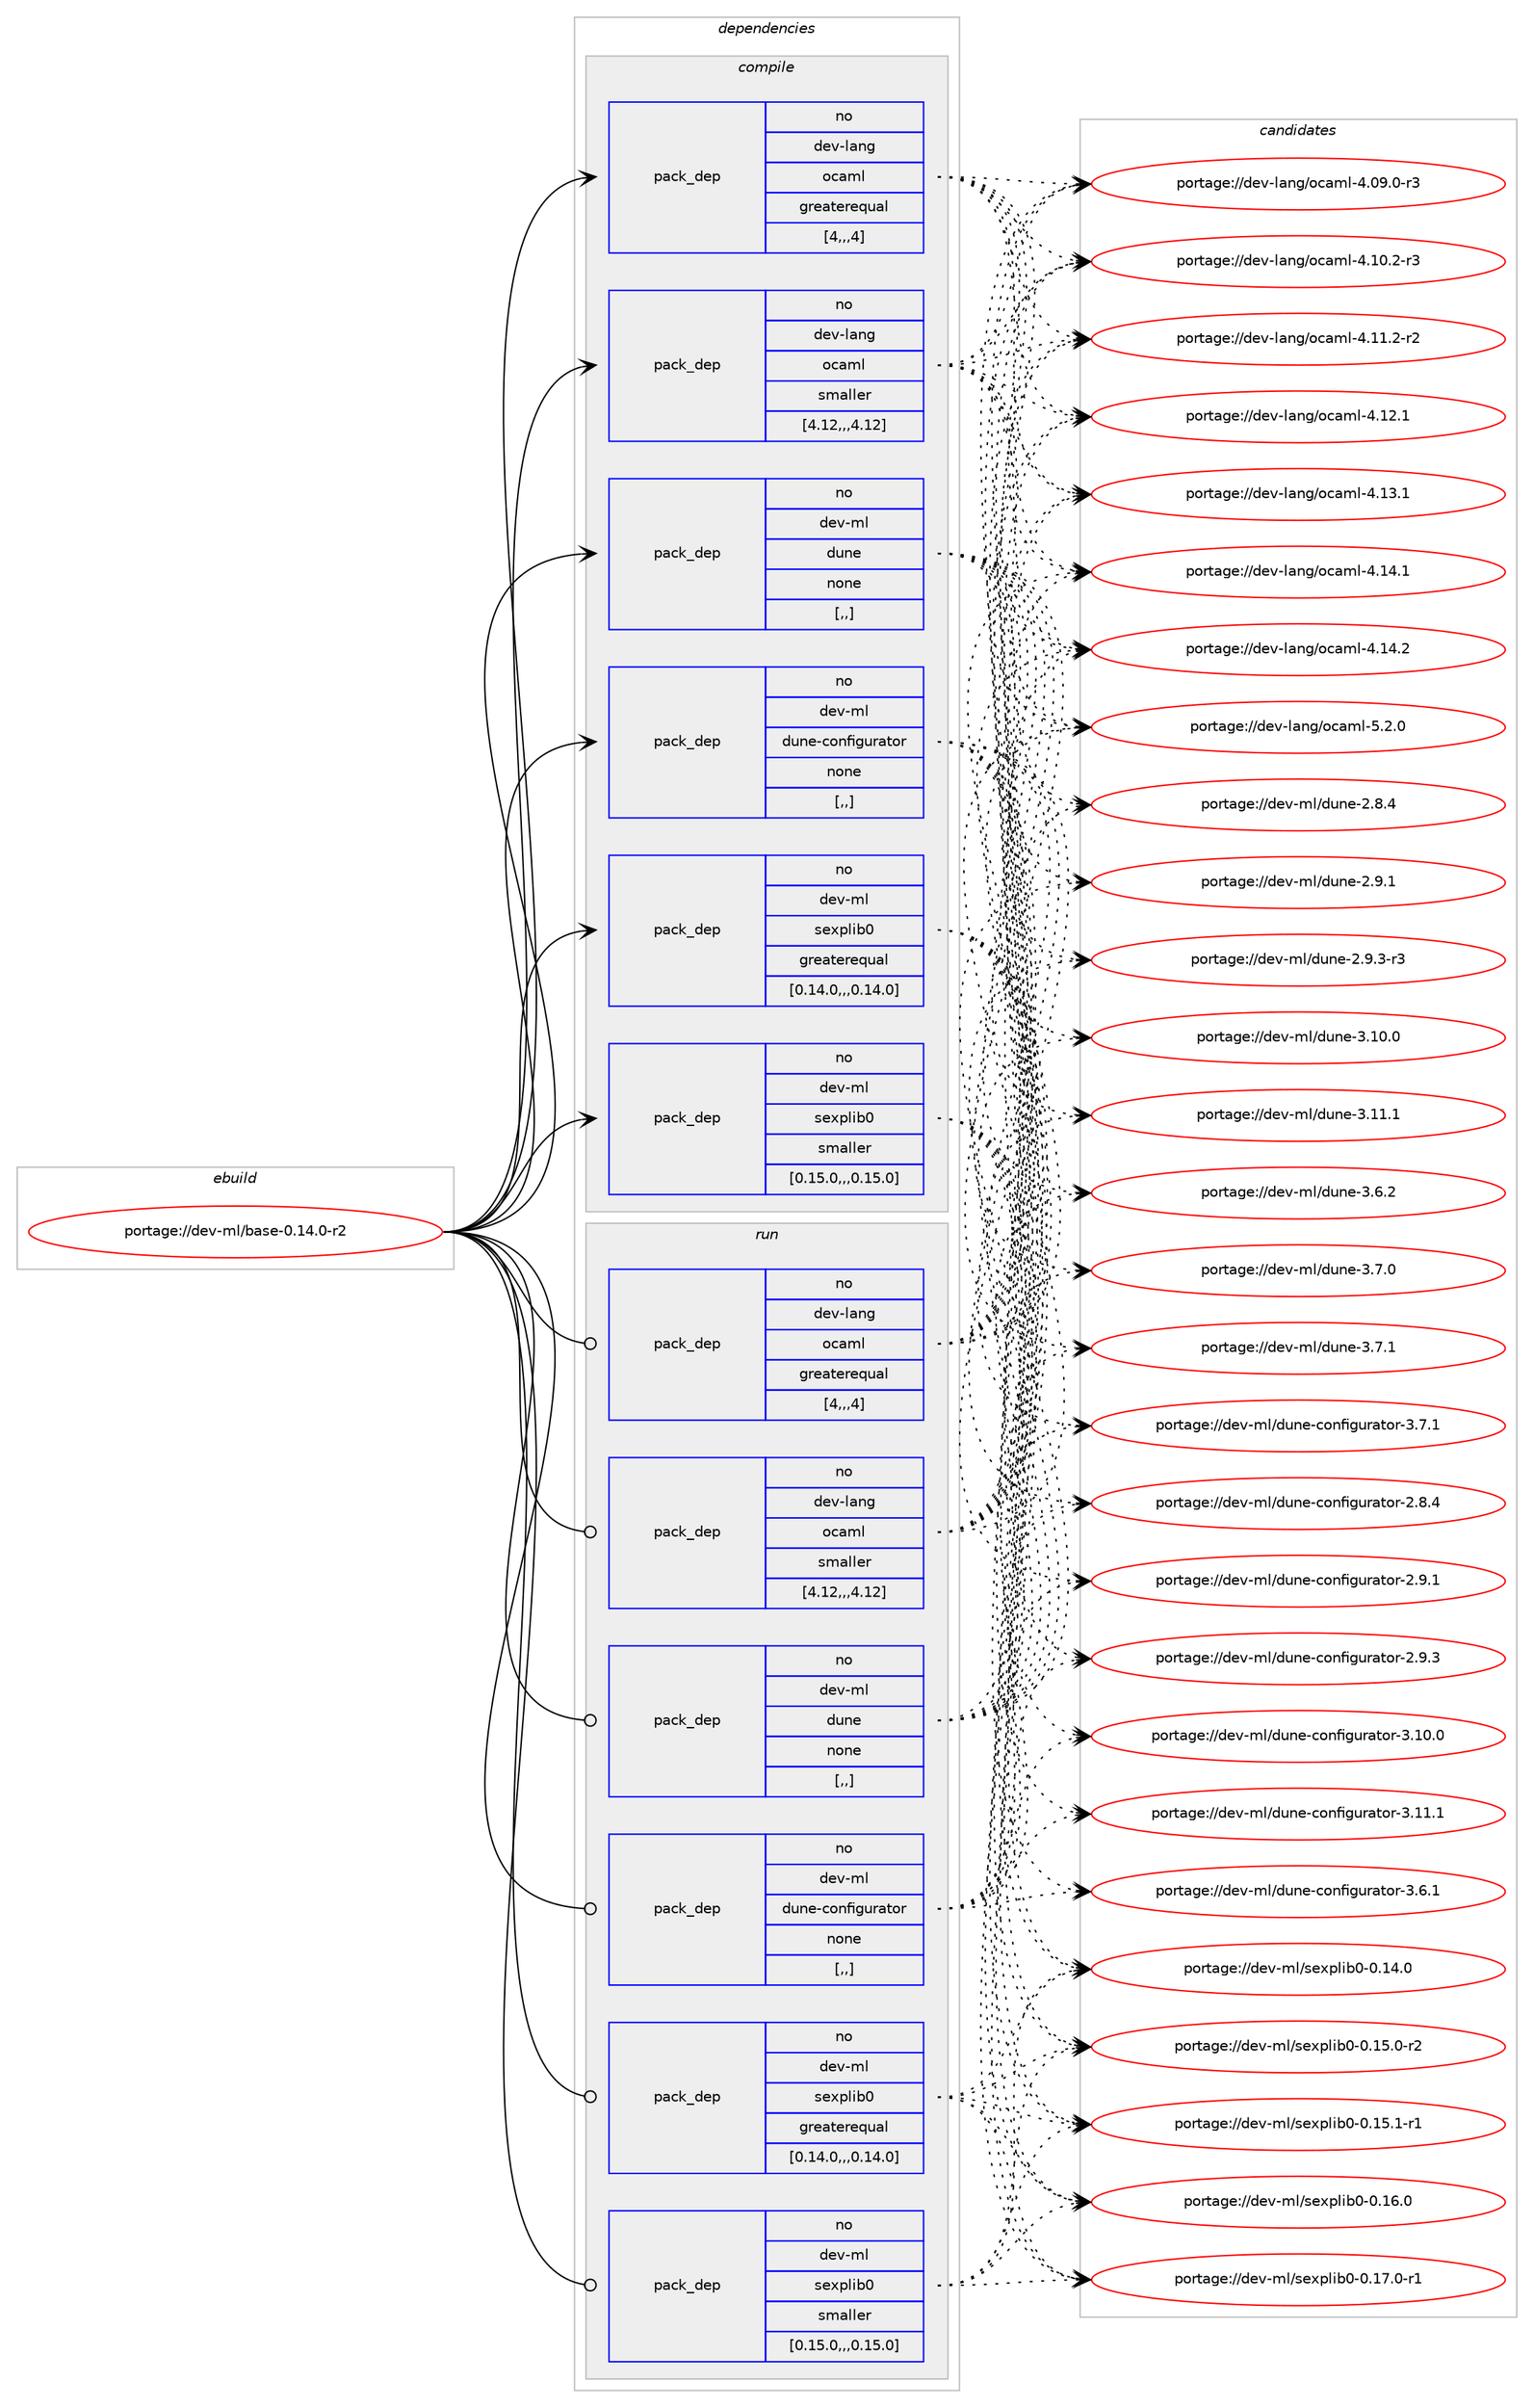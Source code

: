 digraph prolog {

# *************
# Graph options
# *************

newrank=true;
concentrate=true;
compound=true;
graph [rankdir=LR,fontname=Helvetica,fontsize=10,ranksep=1.5];#, ranksep=2.5, nodesep=0.2];
edge  [arrowhead=vee];
node  [fontname=Helvetica,fontsize=10];

# **********
# The ebuild
# **********

subgraph cluster_leftcol {
color=gray;
rank=same;
label=<<i>ebuild</i>>;
id [label="portage://dev-ml/base-0.14.0-r2", color=red, width=4, href="../dev-ml/base-0.14.0-r2.svg"];
}

# ****************
# The dependencies
# ****************

subgraph cluster_midcol {
color=gray;
label=<<i>dependencies</i>>;
subgraph cluster_compile {
fillcolor="#eeeeee";
style=filled;
label=<<i>compile</i>>;
subgraph pack84752 {
dependency114350 [label=<<TABLE BORDER="0" CELLBORDER="1" CELLSPACING="0" CELLPADDING="4" WIDTH="220"><TR><TD ROWSPAN="6" CELLPADDING="30">pack_dep</TD></TR><TR><TD WIDTH="110">no</TD></TR><TR><TD>dev-lang</TD></TR><TR><TD>ocaml</TD></TR><TR><TD>greaterequal</TD></TR><TR><TD>[4,,,4]</TD></TR></TABLE>>, shape=none, color=blue];
}
id:e -> dependency114350:w [weight=20,style="solid",arrowhead="vee"];
subgraph pack84753 {
dependency114351 [label=<<TABLE BORDER="0" CELLBORDER="1" CELLSPACING="0" CELLPADDING="4" WIDTH="220"><TR><TD ROWSPAN="6" CELLPADDING="30">pack_dep</TD></TR><TR><TD WIDTH="110">no</TD></TR><TR><TD>dev-lang</TD></TR><TR><TD>ocaml</TD></TR><TR><TD>smaller</TD></TR><TR><TD>[4.12,,,4.12]</TD></TR></TABLE>>, shape=none, color=blue];
}
id:e -> dependency114351:w [weight=20,style="solid",arrowhead="vee"];
subgraph pack84754 {
dependency114352 [label=<<TABLE BORDER="0" CELLBORDER="1" CELLSPACING="0" CELLPADDING="4" WIDTH="220"><TR><TD ROWSPAN="6" CELLPADDING="30">pack_dep</TD></TR><TR><TD WIDTH="110">no</TD></TR><TR><TD>dev-ml</TD></TR><TR><TD>dune</TD></TR><TR><TD>none</TD></TR><TR><TD>[,,]</TD></TR></TABLE>>, shape=none, color=blue];
}
id:e -> dependency114352:w [weight=20,style="solid",arrowhead="vee"];
subgraph pack84755 {
dependency114353 [label=<<TABLE BORDER="0" CELLBORDER="1" CELLSPACING="0" CELLPADDING="4" WIDTH="220"><TR><TD ROWSPAN="6" CELLPADDING="30">pack_dep</TD></TR><TR><TD WIDTH="110">no</TD></TR><TR><TD>dev-ml</TD></TR><TR><TD>dune-configurator</TD></TR><TR><TD>none</TD></TR><TR><TD>[,,]</TD></TR></TABLE>>, shape=none, color=blue];
}
id:e -> dependency114353:w [weight=20,style="solid",arrowhead="vee"];
subgraph pack84756 {
dependency114354 [label=<<TABLE BORDER="0" CELLBORDER="1" CELLSPACING="0" CELLPADDING="4" WIDTH="220"><TR><TD ROWSPAN="6" CELLPADDING="30">pack_dep</TD></TR><TR><TD WIDTH="110">no</TD></TR><TR><TD>dev-ml</TD></TR><TR><TD>sexplib0</TD></TR><TR><TD>greaterequal</TD></TR><TR><TD>[0.14.0,,,0.14.0]</TD></TR></TABLE>>, shape=none, color=blue];
}
id:e -> dependency114354:w [weight=20,style="solid",arrowhead="vee"];
subgraph pack84757 {
dependency114355 [label=<<TABLE BORDER="0" CELLBORDER="1" CELLSPACING="0" CELLPADDING="4" WIDTH="220"><TR><TD ROWSPAN="6" CELLPADDING="30">pack_dep</TD></TR><TR><TD WIDTH="110">no</TD></TR><TR><TD>dev-ml</TD></TR><TR><TD>sexplib0</TD></TR><TR><TD>smaller</TD></TR><TR><TD>[0.15.0,,,0.15.0]</TD></TR></TABLE>>, shape=none, color=blue];
}
id:e -> dependency114355:w [weight=20,style="solid",arrowhead="vee"];
}
subgraph cluster_compileandrun {
fillcolor="#eeeeee";
style=filled;
label=<<i>compile and run</i>>;
}
subgraph cluster_run {
fillcolor="#eeeeee";
style=filled;
label=<<i>run</i>>;
subgraph pack84758 {
dependency114356 [label=<<TABLE BORDER="0" CELLBORDER="1" CELLSPACING="0" CELLPADDING="4" WIDTH="220"><TR><TD ROWSPAN="6" CELLPADDING="30">pack_dep</TD></TR><TR><TD WIDTH="110">no</TD></TR><TR><TD>dev-lang</TD></TR><TR><TD>ocaml</TD></TR><TR><TD>greaterequal</TD></TR><TR><TD>[4,,,4]</TD></TR></TABLE>>, shape=none, color=blue];
}
id:e -> dependency114356:w [weight=20,style="solid",arrowhead="odot"];
subgraph pack84759 {
dependency114357 [label=<<TABLE BORDER="0" CELLBORDER="1" CELLSPACING="0" CELLPADDING="4" WIDTH="220"><TR><TD ROWSPAN="6" CELLPADDING="30">pack_dep</TD></TR><TR><TD WIDTH="110">no</TD></TR><TR><TD>dev-lang</TD></TR><TR><TD>ocaml</TD></TR><TR><TD>smaller</TD></TR><TR><TD>[4.12,,,4.12]</TD></TR></TABLE>>, shape=none, color=blue];
}
id:e -> dependency114357:w [weight=20,style="solid",arrowhead="odot"];
subgraph pack84760 {
dependency114358 [label=<<TABLE BORDER="0" CELLBORDER="1" CELLSPACING="0" CELLPADDING="4" WIDTH="220"><TR><TD ROWSPAN="6" CELLPADDING="30">pack_dep</TD></TR><TR><TD WIDTH="110">no</TD></TR><TR><TD>dev-ml</TD></TR><TR><TD>dune</TD></TR><TR><TD>none</TD></TR><TR><TD>[,,]</TD></TR></TABLE>>, shape=none, color=blue];
}
id:e -> dependency114358:w [weight=20,style="solid",arrowhead="odot"];
subgraph pack84761 {
dependency114359 [label=<<TABLE BORDER="0" CELLBORDER="1" CELLSPACING="0" CELLPADDING="4" WIDTH="220"><TR><TD ROWSPAN="6" CELLPADDING="30">pack_dep</TD></TR><TR><TD WIDTH="110">no</TD></TR><TR><TD>dev-ml</TD></TR><TR><TD>dune-configurator</TD></TR><TR><TD>none</TD></TR><TR><TD>[,,]</TD></TR></TABLE>>, shape=none, color=blue];
}
id:e -> dependency114359:w [weight=20,style="solid",arrowhead="odot"];
subgraph pack84762 {
dependency114360 [label=<<TABLE BORDER="0" CELLBORDER="1" CELLSPACING="0" CELLPADDING="4" WIDTH="220"><TR><TD ROWSPAN="6" CELLPADDING="30">pack_dep</TD></TR><TR><TD WIDTH="110">no</TD></TR><TR><TD>dev-ml</TD></TR><TR><TD>sexplib0</TD></TR><TR><TD>greaterequal</TD></TR><TR><TD>[0.14.0,,,0.14.0]</TD></TR></TABLE>>, shape=none, color=blue];
}
id:e -> dependency114360:w [weight=20,style="solid",arrowhead="odot"];
subgraph pack84763 {
dependency114361 [label=<<TABLE BORDER="0" CELLBORDER="1" CELLSPACING="0" CELLPADDING="4" WIDTH="220"><TR><TD ROWSPAN="6" CELLPADDING="30">pack_dep</TD></TR><TR><TD WIDTH="110">no</TD></TR><TR><TD>dev-ml</TD></TR><TR><TD>sexplib0</TD></TR><TR><TD>smaller</TD></TR><TR><TD>[0.15.0,,,0.15.0]</TD></TR></TABLE>>, shape=none, color=blue];
}
id:e -> dependency114361:w [weight=20,style="solid",arrowhead="odot"];
}
}

# **************
# The candidates
# **************

subgraph cluster_choices {
rank=same;
color=gray;
label=<<i>candidates</i>>;

subgraph choice84752 {
color=black;
nodesep=1;
choice1001011184510897110103471119997109108455246485746484511451 [label="portage://dev-lang/ocaml-4.09.0-r3", color=red, width=4,href="../dev-lang/ocaml-4.09.0-r3.svg"];
choice1001011184510897110103471119997109108455246494846504511451 [label="portage://dev-lang/ocaml-4.10.2-r3", color=red, width=4,href="../dev-lang/ocaml-4.10.2-r3.svg"];
choice1001011184510897110103471119997109108455246494946504511450 [label="portage://dev-lang/ocaml-4.11.2-r2", color=red, width=4,href="../dev-lang/ocaml-4.11.2-r2.svg"];
choice100101118451089711010347111999710910845524649504649 [label="portage://dev-lang/ocaml-4.12.1", color=red, width=4,href="../dev-lang/ocaml-4.12.1.svg"];
choice100101118451089711010347111999710910845524649514649 [label="portage://dev-lang/ocaml-4.13.1", color=red, width=4,href="../dev-lang/ocaml-4.13.1.svg"];
choice100101118451089711010347111999710910845524649524649 [label="portage://dev-lang/ocaml-4.14.1", color=red, width=4,href="../dev-lang/ocaml-4.14.1.svg"];
choice100101118451089711010347111999710910845524649524650 [label="portage://dev-lang/ocaml-4.14.2", color=red, width=4,href="../dev-lang/ocaml-4.14.2.svg"];
choice1001011184510897110103471119997109108455346504648 [label="portage://dev-lang/ocaml-5.2.0", color=red, width=4,href="../dev-lang/ocaml-5.2.0.svg"];
dependency114350:e -> choice1001011184510897110103471119997109108455246485746484511451:w [style=dotted,weight="100"];
dependency114350:e -> choice1001011184510897110103471119997109108455246494846504511451:w [style=dotted,weight="100"];
dependency114350:e -> choice1001011184510897110103471119997109108455246494946504511450:w [style=dotted,weight="100"];
dependency114350:e -> choice100101118451089711010347111999710910845524649504649:w [style=dotted,weight="100"];
dependency114350:e -> choice100101118451089711010347111999710910845524649514649:w [style=dotted,weight="100"];
dependency114350:e -> choice100101118451089711010347111999710910845524649524649:w [style=dotted,weight="100"];
dependency114350:e -> choice100101118451089711010347111999710910845524649524650:w [style=dotted,weight="100"];
dependency114350:e -> choice1001011184510897110103471119997109108455346504648:w [style=dotted,weight="100"];
}
subgraph choice84753 {
color=black;
nodesep=1;
choice1001011184510897110103471119997109108455246485746484511451 [label="portage://dev-lang/ocaml-4.09.0-r3", color=red, width=4,href="../dev-lang/ocaml-4.09.0-r3.svg"];
choice1001011184510897110103471119997109108455246494846504511451 [label="portage://dev-lang/ocaml-4.10.2-r3", color=red, width=4,href="../dev-lang/ocaml-4.10.2-r3.svg"];
choice1001011184510897110103471119997109108455246494946504511450 [label="portage://dev-lang/ocaml-4.11.2-r2", color=red, width=4,href="../dev-lang/ocaml-4.11.2-r2.svg"];
choice100101118451089711010347111999710910845524649504649 [label="portage://dev-lang/ocaml-4.12.1", color=red, width=4,href="../dev-lang/ocaml-4.12.1.svg"];
choice100101118451089711010347111999710910845524649514649 [label="portage://dev-lang/ocaml-4.13.1", color=red, width=4,href="../dev-lang/ocaml-4.13.1.svg"];
choice100101118451089711010347111999710910845524649524649 [label="portage://dev-lang/ocaml-4.14.1", color=red, width=4,href="../dev-lang/ocaml-4.14.1.svg"];
choice100101118451089711010347111999710910845524649524650 [label="portage://dev-lang/ocaml-4.14.2", color=red, width=4,href="../dev-lang/ocaml-4.14.2.svg"];
choice1001011184510897110103471119997109108455346504648 [label="portage://dev-lang/ocaml-5.2.0", color=red, width=4,href="../dev-lang/ocaml-5.2.0.svg"];
dependency114351:e -> choice1001011184510897110103471119997109108455246485746484511451:w [style=dotted,weight="100"];
dependency114351:e -> choice1001011184510897110103471119997109108455246494846504511451:w [style=dotted,weight="100"];
dependency114351:e -> choice1001011184510897110103471119997109108455246494946504511450:w [style=dotted,weight="100"];
dependency114351:e -> choice100101118451089711010347111999710910845524649504649:w [style=dotted,weight="100"];
dependency114351:e -> choice100101118451089711010347111999710910845524649514649:w [style=dotted,weight="100"];
dependency114351:e -> choice100101118451089711010347111999710910845524649524649:w [style=dotted,weight="100"];
dependency114351:e -> choice100101118451089711010347111999710910845524649524650:w [style=dotted,weight="100"];
dependency114351:e -> choice1001011184510897110103471119997109108455346504648:w [style=dotted,weight="100"];
}
subgraph choice84754 {
color=black;
nodesep=1;
choice1001011184510910847100117110101455046564652 [label="portage://dev-ml/dune-2.8.4", color=red, width=4,href="../dev-ml/dune-2.8.4.svg"];
choice1001011184510910847100117110101455046574649 [label="portage://dev-ml/dune-2.9.1", color=red, width=4,href="../dev-ml/dune-2.9.1.svg"];
choice10010111845109108471001171101014550465746514511451 [label="portage://dev-ml/dune-2.9.3-r3", color=red, width=4,href="../dev-ml/dune-2.9.3-r3.svg"];
choice100101118451091084710011711010145514649484648 [label="portage://dev-ml/dune-3.10.0", color=red, width=4,href="../dev-ml/dune-3.10.0.svg"];
choice100101118451091084710011711010145514649494649 [label="portage://dev-ml/dune-3.11.1", color=red, width=4,href="../dev-ml/dune-3.11.1.svg"];
choice1001011184510910847100117110101455146544650 [label="portage://dev-ml/dune-3.6.2", color=red, width=4,href="../dev-ml/dune-3.6.2.svg"];
choice1001011184510910847100117110101455146554648 [label="portage://dev-ml/dune-3.7.0", color=red, width=4,href="../dev-ml/dune-3.7.0.svg"];
choice1001011184510910847100117110101455146554649 [label="portage://dev-ml/dune-3.7.1", color=red, width=4,href="../dev-ml/dune-3.7.1.svg"];
dependency114352:e -> choice1001011184510910847100117110101455046564652:w [style=dotted,weight="100"];
dependency114352:e -> choice1001011184510910847100117110101455046574649:w [style=dotted,weight="100"];
dependency114352:e -> choice10010111845109108471001171101014550465746514511451:w [style=dotted,weight="100"];
dependency114352:e -> choice100101118451091084710011711010145514649484648:w [style=dotted,weight="100"];
dependency114352:e -> choice100101118451091084710011711010145514649494649:w [style=dotted,weight="100"];
dependency114352:e -> choice1001011184510910847100117110101455146544650:w [style=dotted,weight="100"];
dependency114352:e -> choice1001011184510910847100117110101455146554648:w [style=dotted,weight="100"];
dependency114352:e -> choice1001011184510910847100117110101455146554649:w [style=dotted,weight="100"];
}
subgraph choice84755 {
color=black;
nodesep=1;
choice1001011184510910847100117110101459911111010210510311711497116111114455046564652 [label="portage://dev-ml/dune-configurator-2.8.4", color=red, width=4,href="../dev-ml/dune-configurator-2.8.4.svg"];
choice1001011184510910847100117110101459911111010210510311711497116111114455046574649 [label="portage://dev-ml/dune-configurator-2.9.1", color=red, width=4,href="../dev-ml/dune-configurator-2.9.1.svg"];
choice1001011184510910847100117110101459911111010210510311711497116111114455046574651 [label="portage://dev-ml/dune-configurator-2.9.3", color=red, width=4,href="../dev-ml/dune-configurator-2.9.3.svg"];
choice100101118451091084710011711010145991111101021051031171149711611111445514649484648 [label="portage://dev-ml/dune-configurator-3.10.0", color=red, width=4,href="../dev-ml/dune-configurator-3.10.0.svg"];
choice100101118451091084710011711010145991111101021051031171149711611111445514649494649 [label="portage://dev-ml/dune-configurator-3.11.1", color=red, width=4,href="../dev-ml/dune-configurator-3.11.1.svg"];
choice1001011184510910847100117110101459911111010210510311711497116111114455146544649 [label="portage://dev-ml/dune-configurator-3.6.1", color=red, width=4,href="../dev-ml/dune-configurator-3.6.1.svg"];
choice1001011184510910847100117110101459911111010210510311711497116111114455146554649 [label="portage://dev-ml/dune-configurator-3.7.1", color=red, width=4,href="../dev-ml/dune-configurator-3.7.1.svg"];
dependency114353:e -> choice1001011184510910847100117110101459911111010210510311711497116111114455046564652:w [style=dotted,weight="100"];
dependency114353:e -> choice1001011184510910847100117110101459911111010210510311711497116111114455046574649:w [style=dotted,weight="100"];
dependency114353:e -> choice1001011184510910847100117110101459911111010210510311711497116111114455046574651:w [style=dotted,weight="100"];
dependency114353:e -> choice100101118451091084710011711010145991111101021051031171149711611111445514649484648:w [style=dotted,weight="100"];
dependency114353:e -> choice100101118451091084710011711010145991111101021051031171149711611111445514649494649:w [style=dotted,weight="100"];
dependency114353:e -> choice1001011184510910847100117110101459911111010210510311711497116111114455146544649:w [style=dotted,weight="100"];
dependency114353:e -> choice1001011184510910847100117110101459911111010210510311711497116111114455146554649:w [style=dotted,weight="100"];
}
subgraph choice84756 {
color=black;
nodesep=1;
choice1001011184510910847115101120112108105984845484649524648 [label="portage://dev-ml/sexplib0-0.14.0", color=red, width=4,href="../dev-ml/sexplib0-0.14.0.svg"];
choice10010111845109108471151011201121081059848454846495346484511450 [label="portage://dev-ml/sexplib0-0.15.0-r2", color=red, width=4,href="../dev-ml/sexplib0-0.15.0-r2.svg"];
choice10010111845109108471151011201121081059848454846495346494511449 [label="portage://dev-ml/sexplib0-0.15.1-r1", color=red, width=4,href="../dev-ml/sexplib0-0.15.1-r1.svg"];
choice1001011184510910847115101120112108105984845484649544648 [label="portage://dev-ml/sexplib0-0.16.0", color=red, width=4,href="../dev-ml/sexplib0-0.16.0.svg"];
choice10010111845109108471151011201121081059848454846495546484511449 [label="portage://dev-ml/sexplib0-0.17.0-r1", color=red, width=4,href="../dev-ml/sexplib0-0.17.0-r1.svg"];
dependency114354:e -> choice1001011184510910847115101120112108105984845484649524648:w [style=dotted,weight="100"];
dependency114354:e -> choice10010111845109108471151011201121081059848454846495346484511450:w [style=dotted,weight="100"];
dependency114354:e -> choice10010111845109108471151011201121081059848454846495346494511449:w [style=dotted,weight="100"];
dependency114354:e -> choice1001011184510910847115101120112108105984845484649544648:w [style=dotted,weight="100"];
dependency114354:e -> choice10010111845109108471151011201121081059848454846495546484511449:w [style=dotted,weight="100"];
}
subgraph choice84757 {
color=black;
nodesep=1;
choice1001011184510910847115101120112108105984845484649524648 [label="portage://dev-ml/sexplib0-0.14.0", color=red, width=4,href="../dev-ml/sexplib0-0.14.0.svg"];
choice10010111845109108471151011201121081059848454846495346484511450 [label="portage://dev-ml/sexplib0-0.15.0-r2", color=red, width=4,href="../dev-ml/sexplib0-0.15.0-r2.svg"];
choice10010111845109108471151011201121081059848454846495346494511449 [label="portage://dev-ml/sexplib0-0.15.1-r1", color=red, width=4,href="../dev-ml/sexplib0-0.15.1-r1.svg"];
choice1001011184510910847115101120112108105984845484649544648 [label="portage://dev-ml/sexplib0-0.16.0", color=red, width=4,href="../dev-ml/sexplib0-0.16.0.svg"];
choice10010111845109108471151011201121081059848454846495546484511449 [label="portage://dev-ml/sexplib0-0.17.0-r1", color=red, width=4,href="../dev-ml/sexplib0-0.17.0-r1.svg"];
dependency114355:e -> choice1001011184510910847115101120112108105984845484649524648:w [style=dotted,weight="100"];
dependency114355:e -> choice10010111845109108471151011201121081059848454846495346484511450:w [style=dotted,weight="100"];
dependency114355:e -> choice10010111845109108471151011201121081059848454846495346494511449:w [style=dotted,weight="100"];
dependency114355:e -> choice1001011184510910847115101120112108105984845484649544648:w [style=dotted,weight="100"];
dependency114355:e -> choice10010111845109108471151011201121081059848454846495546484511449:w [style=dotted,weight="100"];
}
subgraph choice84758 {
color=black;
nodesep=1;
choice1001011184510897110103471119997109108455246485746484511451 [label="portage://dev-lang/ocaml-4.09.0-r3", color=red, width=4,href="../dev-lang/ocaml-4.09.0-r3.svg"];
choice1001011184510897110103471119997109108455246494846504511451 [label="portage://dev-lang/ocaml-4.10.2-r3", color=red, width=4,href="../dev-lang/ocaml-4.10.2-r3.svg"];
choice1001011184510897110103471119997109108455246494946504511450 [label="portage://dev-lang/ocaml-4.11.2-r2", color=red, width=4,href="../dev-lang/ocaml-4.11.2-r2.svg"];
choice100101118451089711010347111999710910845524649504649 [label="portage://dev-lang/ocaml-4.12.1", color=red, width=4,href="../dev-lang/ocaml-4.12.1.svg"];
choice100101118451089711010347111999710910845524649514649 [label="portage://dev-lang/ocaml-4.13.1", color=red, width=4,href="../dev-lang/ocaml-4.13.1.svg"];
choice100101118451089711010347111999710910845524649524649 [label="portage://dev-lang/ocaml-4.14.1", color=red, width=4,href="../dev-lang/ocaml-4.14.1.svg"];
choice100101118451089711010347111999710910845524649524650 [label="portage://dev-lang/ocaml-4.14.2", color=red, width=4,href="../dev-lang/ocaml-4.14.2.svg"];
choice1001011184510897110103471119997109108455346504648 [label="portage://dev-lang/ocaml-5.2.0", color=red, width=4,href="../dev-lang/ocaml-5.2.0.svg"];
dependency114356:e -> choice1001011184510897110103471119997109108455246485746484511451:w [style=dotted,weight="100"];
dependency114356:e -> choice1001011184510897110103471119997109108455246494846504511451:w [style=dotted,weight="100"];
dependency114356:e -> choice1001011184510897110103471119997109108455246494946504511450:w [style=dotted,weight="100"];
dependency114356:e -> choice100101118451089711010347111999710910845524649504649:w [style=dotted,weight="100"];
dependency114356:e -> choice100101118451089711010347111999710910845524649514649:w [style=dotted,weight="100"];
dependency114356:e -> choice100101118451089711010347111999710910845524649524649:w [style=dotted,weight="100"];
dependency114356:e -> choice100101118451089711010347111999710910845524649524650:w [style=dotted,weight="100"];
dependency114356:e -> choice1001011184510897110103471119997109108455346504648:w [style=dotted,weight="100"];
}
subgraph choice84759 {
color=black;
nodesep=1;
choice1001011184510897110103471119997109108455246485746484511451 [label="portage://dev-lang/ocaml-4.09.0-r3", color=red, width=4,href="../dev-lang/ocaml-4.09.0-r3.svg"];
choice1001011184510897110103471119997109108455246494846504511451 [label="portage://dev-lang/ocaml-4.10.2-r3", color=red, width=4,href="../dev-lang/ocaml-4.10.2-r3.svg"];
choice1001011184510897110103471119997109108455246494946504511450 [label="portage://dev-lang/ocaml-4.11.2-r2", color=red, width=4,href="../dev-lang/ocaml-4.11.2-r2.svg"];
choice100101118451089711010347111999710910845524649504649 [label="portage://dev-lang/ocaml-4.12.1", color=red, width=4,href="../dev-lang/ocaml-4.12.1.svg"];
choice100101118451089711010347111999710910845524649514649 [label="portage://dev-lang/ocaml-4.13.1", color=red, width=4,href="../dev-lang/ocaml-4.13.1.svg"];
choice100101118451089711010347111999710910845524649524649 [label="portage://dev-lang/ocaml-4.14.1", color=red, width=4,href="../dev-lang/ocaml-4.14.1.svg"];
choice100101118451089711010347111999710910845524649524650 [label="portage://dev-lang/ocaml-4.14.2", color=red, width=4,href="../dev-lang/ocaml-4.14.2.svg"];
choice1001011184510897110103471119997109108455346504648 [label="portage://dev-lang/ocaml-5.2.0", color=red, width=4,href="../dev-lang/ocaml-5.2.0.svg"];
dependency114357:e -> choice1001011184510897110103471119997109108455246485746484511451:w [style=dotted,weight="100"];
dependency114357:e -> choice1001011184510897110103471119997109108455246494846504511451:w [style=dotted,weight="100"];
dependency114357:e -> choice1001011184510897110103471119997109108455246494946504511450:w [style=dotted,weight="100"];
dependency114357:e -> choice100101118451089711010347111999710910845524649504649:w [style=dotted,weight="100"];
dependency114357:e -> choice100101118451089711010347111999710910845524649514649:w [style=dotted,weight="100"];
dependency114357:e -> choice100101118451089711010347111999710910845524649524649:w [style=dotted,weight="100"];
dependency114357:e -> choice100101118451089711010347111999710910845524649524650:w [style=dotted,weight="100"];
dependency114357:e -> choice1001011184510897110103471119997109108455346504648:w [style=dotted,weight="100"];
}
subgraph choice84760 {
color=black;
nodesep=1;
choice1001011184510910847100117110101455046564652 [label="portage://dev-ml/dune-2.8.4", color=red, width=4,href="../dev-ml/dune-2.8.4.svg"];
choice1001011184510910847100117110101455046574649 [label="portage://dev-ml/dune-2.9.1", color=red, width=4,href="../dev-ml/dune-2.9.1.svg"];
choice10010111845109108471001171101014550465746514511451 [label="portage://dev-ml/dune-2.9.3-r3", color=red, width=4,href="../dev-ml/dune-2.9.3-r3.svg"];
choice100101118451091084710011711010145514649484648 [label="portage://dev-ml/dune-3.10.0", color=red, width=4,href="../dev-ml/dune-3.10.0.svg"];
choice100101118451091084710011711010145514649494649 [label="portage://dev-ml/dune-3.11.1", color=red, width=4,href="../dev-ml/dune-3.11.1.svg"];
choice1001011184510910847100117110101455146544650 [label="portage://dev-ml/dune-3.6.2", color=red, width=4,href="../dev-ml/dune-3.6.2.svg"];
choice1001011184510910847100117110101455146554648 [label="portage://dev-ml/dune-3.7.0", color=red, width=4,href="../dev-ml/dune-3.7.0.svg"];
choice1001011184510910847100117110101455146554649 [label="portage://dev-ml/dune-3.7.1", color=red, width=4,href="../dev-ml/dune-3.7.1.svg"];
dependency114358:e -> choice1001011184510910847100117110101455046564652:w [style=dotted,weight="100"];
dependency114358:e -> choice1001011184510910847100117110101455046574649:w [style=dotted,weight="100"];
dependency114358:e -> choice10010111845109108471001171101014550465746514511451:w [style=dotted,weight="100"];
dependency114358:e -> choice100101118451091084710011711010145514649484648:w [style=dotted,weight="100"];
dependency114358:e -> choice100101118451091084710011711010145514649494649:w [style=dotted,weight="100"];
dependency114358:e -> choice1001011184510910847100117110101455146544650:w [style=dotted,weight="100"];
dependency114358:e -> choice1001011184510910847100117110101455146554648:w [style=dotted,weight="100"];
dependency114358:e -> choice1001011184510910847100117110101455146554649:w [style=dotted,weight="100"];
}
subgraph choice84761 {
color=black;
nodesep=1;
choice1001011184510910847100117110101459911111010210510311711497116111114455046564652 [label="portage://dev-ml/dune-configurator-2.8.4", color=red, width=4,href="../dev-ml/dune-configurator-2.8.4.svg"];
choice1001011184510910847100117110101459911111010210510311711497116111114455046574649 [label="portage://dev-ml/dune-configurator-2.9.1", color=red, width=4,href="../dev-ml/dune-configurator-2.9.1.svg"];
choice1001011184510910847100117110101459911111010210510311711497116111114455046574651 [label="portage://dev-ml/dune-configurator-2.9.3", color=red, width=4,href="../dev-ml/dune-configurator-2.9.3.svg"];
choice100101118451091084710011711010145991111101021051031171149711611111445514649484648 [label="portage://dev-ml/dune-configurator-3.10.0", color=red, width=4,href="../dev-ml/dune-configurator-3.10.0.svg"];
choice100101118451091084710011711010145991111101021051031171149711611111445514649494649 [label="portage://dev-ml/dune-configurator-3.11.1", color=red, width=4,href="../dev-ml/dune-configurator-3.11.1.svg"];
choice1001011184510910847100117110101459911111010210510311711497116111114455146544649 [label="portage://dev-ml/dune-configurator-3.6.1", color=red, width=4,href="../dev-ml/dune-configurator-3.6.1.svg"];
choice1001011184510910847100117110101459911111010210510311711497116111114455146554649 [label="portage://dev-ml/dune-configurator-3.7.1", color=red, width=4,href="../dev-ml/dune-configurator-3.7.1.svg"];
dependency114359:e -> choice1001011184510910847100117110101459911111010210510311711497116111114455046564652:w [style=dotted,weight="100"];
dependency114359:e -> choice1001011184510910847100117110101459911111010210510311711497116111114455046574649:w [style=dotted,weight="100"];
dependency114359:e -> choice1001011184510910847100117110101459911111010210510311711497116111114455046574651:w [style=dotted,weight="100"];
dependency114359:e -> choice100101118451091084710011711010145991111101021051031171149711611111445514649484648:w [style=dotted,weight="100"];
dependency114359:e -> choice100101118451091084710011711010145991111101021051031171149711611111445514649494649:w [style=dotted,weight="100"];
dependency114359:e -> choice1001011184510910847100117110101459911111010210510311711497116111114455146544649:w [style=dotted,weight="100"];
dependency114359:e -> choice1001011184510910847100117110101459911111010210510311711497116111114455146554649:w [style=dotted,weight="100"];
}
subgraph choice84762 {
color=black;
nodesep=1;
choice1001011184510910847115101120112108105984845484649524648 [label="portage://dev-ml/sexplib0-0.14.0", color=red, width=4,href="../dev-ml/sexplib0-0.14.0.svg"];
choice10010111845109108471151011201121081059848454846495346484511450 [label="portage://dev-ml/sexplib0-0.15.0-r2", color=red, width=4,href="../dev-ml/sexplib0-0.15.0-r2.svg"];
choice10010111845109108471151011201121081059848454846495346494511449 [label="portage://dev-ml/sexplib0-0.15.1-r1", color=red, width=4,href="../dev-ml/sexplib0-0.15.1-r1.svg"];
choice1001011184510910847115101120112108105984845484649544648 [label="portage://dev-ml/sexplib0-0.16.0", color=red, width=4,href="../dev-ml/sexplib0-0.16.0.svg"];
choice10010111845109108471151011201121081059848454846495546484511449 [label="portage://dev-ml/sexplib0-0.17.0-r1", color=red, width=4,href="../dev-ml/sexplib0-0.17.0-r1.svg"];
dependency114360:e -> choice1001011184510910847115101120112108105984845484649524648:w [style=dotted,weight="100"];
dependency114360:e -> choice10010111845109108471151011201121081059848454846495346484511450:w [style=dotted,weight="100"];
dependency114360:e -> choice10010111845109108471151011201121081059848454846495346494511449:w [style=dotted,weight="100"];
dependency114360:e -> choice1001011184510910847115101120112108105984845484649544648:w [style=dotted,weight="100"];
dependency114360:e -> choice10010111845109108471151011201121081059848454846495546484511449:w [style=dotted,weight="100"];
}
subgraph choice84763 {
color=black;
nodesep=1;
choice1001011184510910847115101120112108105984845484649524648 [label="portage://dev-ml/sexplib0-0.14.0", color=red, width=4,href="../dev-ml/sexplib0-0.14.0.svg"];
choice10010111845109108471151011201121081059848454846495346484511450 [label="portage://dev-ml/sexplib0-0.15.0-r2", color=red, width=4,href="../dev-ml/sexplib0-0.15.0-r2.svg"];
choice10010111845109108471151011201121081059848454846495346494511449 [label="portage://dev-ml/sexplib0-0.15.1-r1", color=red, width=4,href="../dev-ml/sexplib0-0.15.1-r1.svg"];
choice1001011184510910847115101120112108105984845484649544648 [label="portage://dev-ml/sexplib0-0.16.0", color=red, width=4,href="../dev-ml/sexplib0-0.16.0.svg"];
choice10010111845109108471151011201121081059848454846495546484511449 [label="portage://dev-ml/sexplib0-0.17.0-r1", color=red, width=4,href="../dev-ml/sexplib0-0.17.0-r1.svg"];
dependency114361:e -> choice1001011184510910847115101120112108105984845484649524648:w [style=dotted,weight="100"];
dependency114361:e -> choice10010111845109108471151011201121081059848454846495346484511450:w [style=dotted,weight="100"];
dependency114361:e -> choice10010111845109108471151011201121081059848454846495346494511449:w [style=dotted,weight="100"];
dependency114361:e -> choice1001011184510910847115101120112108105984845484649544648:w [style=dotted,weight="100"];
dependency114361:e -> choice10010111845109108471151011201121081059848454846495546484511449:w [style=dotted,weight="100"];
}
}

}
